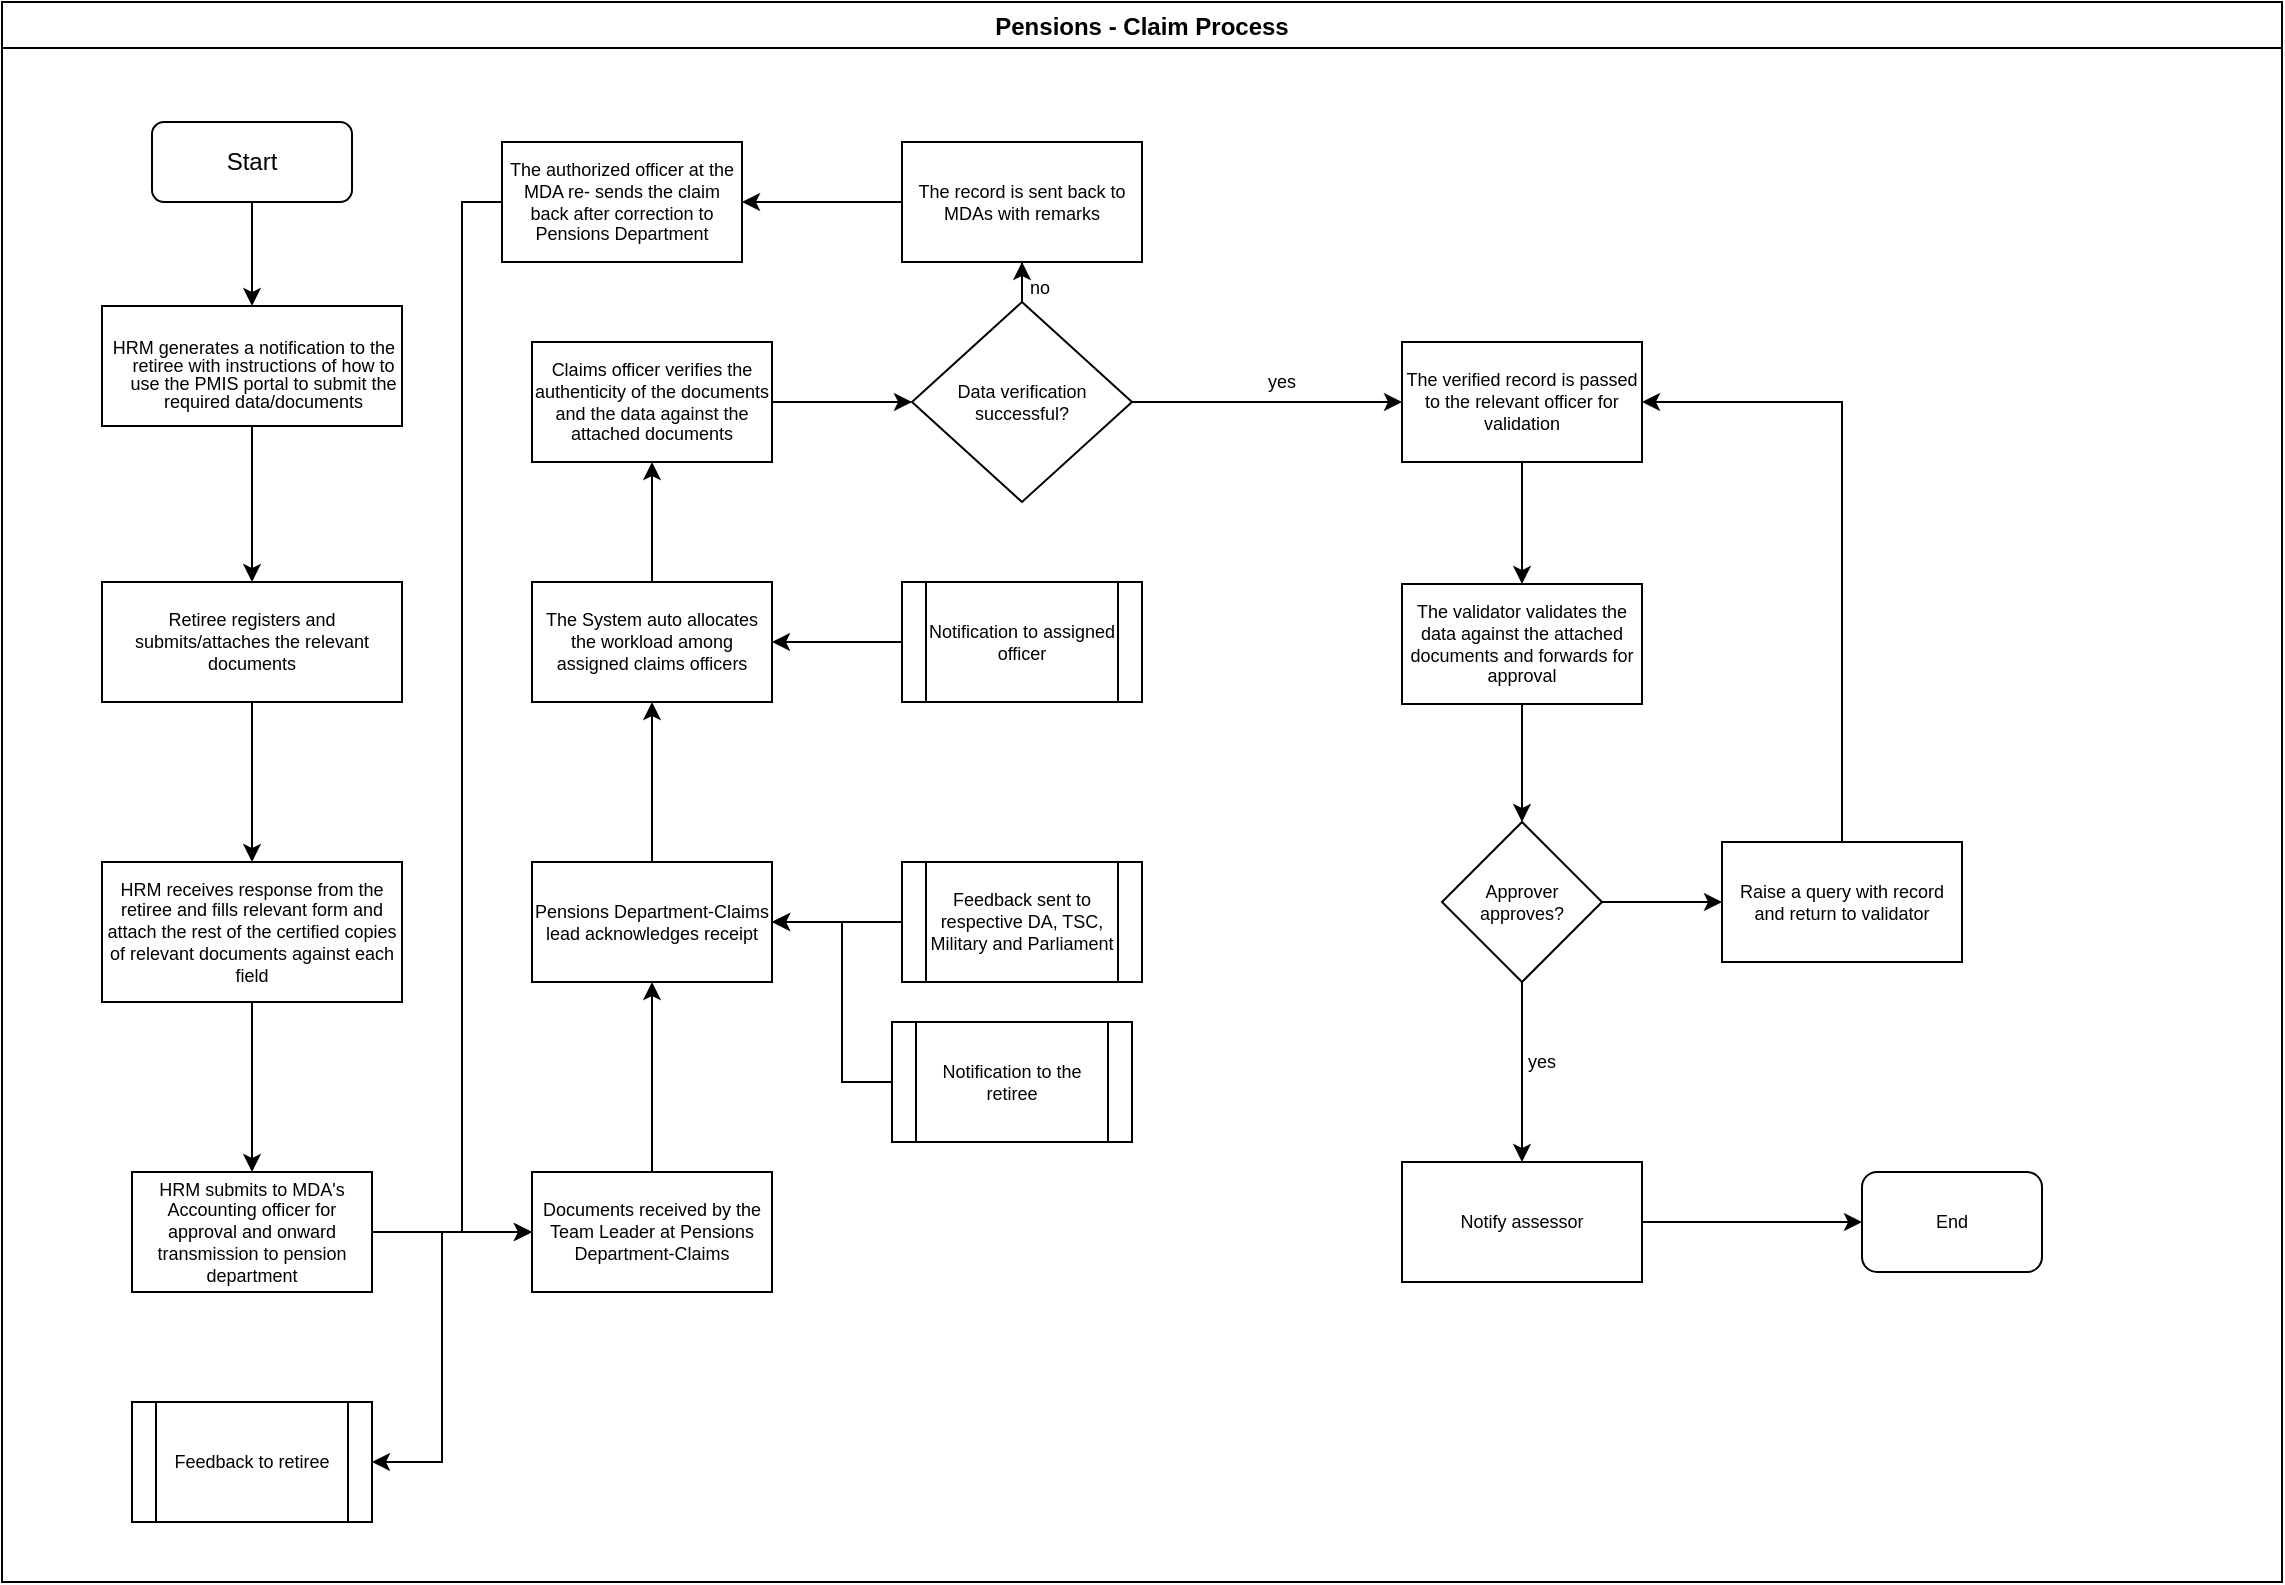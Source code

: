 <mxfile version="13.6.9" type="github">
  <diagram id="S6eaYhO7DILqes8hktr1" name="Page-1">
    <mxGraphModel dx="910" dy="1314" grid="1" gridSize="10" guides="1" tooltips="1" connect="1" arrows="1" fold="1" page="1" pageScale="1" pageWidth="1169" pageHeight="827" math="0" shadow="0">
      <root>
        <mxCell id="0" />
        <mxCell id="1" parent="0" />
        <mxCell id="n_buwFRzEqrQl2vI5yhV-1" value="Pensions - Claim Process" style="swimlane;" vertex="1" parent="1">
          <mxGeometry x="20" y="-10" width="1140" height="790" as="geometry" />
        </mxCell>
        <mxCell id="n_buwFRzEqrQl2vI5yhV-2" value="Start" style="rounded=1;whiteSpace=wrap;html=1;" vertex="1" parent="n_buwFRzEqrQl2vI5yhV-1">
          <mxGeometry x="75" y="60" width="100" height="40" as="geometry" />
        </mxCell>
        <mxCell id="n_buwFRzEqrQl2vI5yhV-3" value="&lt;p style=&quot;margin-left: 0.12in ; text-indent: -0.1in ; margin-bottom: 0in ; line-height: 100% ; font-size: 9px&quot; lang=&quot;en-US&quot;&gt;&lt;font style=&quot;font-size: 9px&quot; face=&quot;Trebuchet MS, Trebuchet MS, sans-serif&quot;&gt;&lt;font style=&quot;font-size: 9px&quot;&gt;HRM generates a notification to the retiree with instructions of how to use the PMIS  portal to submit the required data/documents&lt;/font&gt;&lt;/font&gt;&lt;/p&gt;" style="rounded=0;whiteSpace=wrap;html=1;fontSize=9;" vertex="1" parent="n_buwFRzEqrQl2vI5yhV-1">
          <mxGeometry x="50" y="152" width="150" height="60" as="geometry" />
        </mxCell>
        <mxCell id="n_buwFRzEqrQl2vI5yhV-5" value="" style="edgeStyle=orthogonalEdgeStyle;rounded=0;orthogonalLoop=1;jettySize=auto;html=1;entryX=0.5;entryY=0;entryDx=0;entryDy=0;" edge="1" parent="n_buwFRzEqrQl2vI5yhV-1" source="n_buwFRzEqrQl2vI5yhV-2" target="n_buwFRzEqrQl2vI5yhV-3">
          <mxGeometry relative="1" as="geometry">
            <mxPoint x="120" y="120" as="targetPoint" />
          </mxGeometry>
        </mxCell>
        <mxCell id="n_buwFRzEqrQl2vI5yhV-6" value="Retiree registers and submits/attaches the relevant documents" style="whiteSpace=wrap;html=1;rounded=0;fontSize=9;" vertex="1" parent="n_buwFRzEqrQl2vI5yhV-1">
          <mxGeometry x="50" y="290" width="150" height="60" as="geometry" />
        </mxCell>
        <mxCell id="n_buwFRzEqrQl2vI5yhV-7" value="" style="edgeStyle=orthogonalEdgeStyle;rounded=0;orthogonalLoop=1;jettySize=auto;html=1;fontSize=9;" edge="1" parent="n_buwFRzEqrQl2vI5yhV-1" source="n_buwFRzEqrQl2vI5yhV-3" target="n_buwFRzEqrQl2vI5yhV-6">
          <mxGeometry relative="1" as="geometry" />
        </mxCell>
        <mxCell id="n_buwFRzEqrQl2vI5yhV-17" value="Pensions Department-Claims lead acknowledges receipt" style="whiteSpace=wrap;html=1;rounded=0;fontSize=9;" vertex="1" parent="n_buwFRzEqrQl2vI5yhV-1">
          <mxGeometry x="265" y="430" width="120" height="60" as="geometry" />
        </mxCell>
        <mxCell id="n_buwFRzEqrQl2vI5yhV-19" value="Feedback sent to respective DA, TSC, Military and Parliament" style="shape=process;whiteSpace=wrap;html=1;backgroundOutline=1;fontSize=9;" vertex="1" parent="n_buwFRzEqrQl2vI5yhV-1">
          <mxGeometry x="450" y="430" width="120" height="60" as="geometry" />
        </mxCell>
        <mxCell id="n_buwFRzEqrQl2vI5yhV-21" value="" style="edgeStyle=orthogonalEdgeStyle;rounded=0;orthogonalLoop=1;jettySize=auto;html=1;fontSize=9;entryX=1;entryY=0.5;entryDx=0;entryDy=0;" edge="1" parent="n_buwFRzEqrQl2vI5yhV-1" source="n_buwFRzEqrQl2vI5yhV-19" target="n_buwFRzEqrQl2vI5yhV-17">
          <mxGeometry relative="1" as="geometry">
            <mxPoint x="390" y="460" as="targetPoint" />
          </mxGeometry>
        </mxCell>
        <mxCell id="n_buwFRzEqrQl2vI5yhV-22" value="Feedback to retiree" style="shape=process;whiteSpace=wrap;html=1;backgroundOutline=1;fontSize=9;" vertex="1" parent="n_buwFRzEqrQl2vI5yhV-1">
          <mxGeometry x="65" y="700" width="120" height="60" as="geometry" />
        </mxCell>
        <mxCell id="n_buwFRzEqrQl2vI5yhV-26" value="Notification to assigned officer" style="shape=process;whiteSpace=wrap;html=1;backgroundOutline=1;fontSize=9;" vertex="1" parent="n_buwFRzEqrQl2vI5yhV-1">
          <mxGeometry x="450" y="290" width="120" height="60" as="geometry" />
        </mxCell>
        <mxCell id="n_buwFRzEqrQl2vI5yhV-28" value="Notification to the retiree" style="shape=process;whiteSpace=wrap;html=1;backgroundOutline=1;fontSize=9;" vertex="1" parent="n_buwFRzEqrQl2vI5yhV-1">
          <mxGeometry x="445" y="510" width="120" height="60" as="geometry" />
        </mxCell>
        <mxCell id="n_buwFRzEqrQl2vI5yhV-30" value="" style="edgeStyle=orthogonalEdgeStyle;rounded=0;orthogonalLoop=1;jettySize=auto;html=1;fontSize=9;entryX=1;entryY=0.5;entryDx=0;entryDy=0;" edge="1" parent="n_buwFRzEqrQl2vI5yhV-1" source="n_buwFRzEqrQl2vI5yhV-28" target="n_buwFRzEqrQl2vI5yhV-17">
          <mxGeometry relative="1" as="geometry">
            <mxPoint x="365" y="540" as="targetPoint" />
            <Array as="points">
              <mxPoint x="420" y="540" />
              <mxPoint x="420" y="460" />
            </Array>
          </mxGeometry>
        </mxCell>
        <mxCell id="n_buwFRzEqrQl2vI5yhV-35" value="The verified record is passed to the relevant officer for validation" style="whiteSpace=wrap;html=1;rounded=0;fontSize=9;" vertex="1" parent="n_buwFRzEqrQl2vI5yhV-1">
          <mxGeometry x="700" y="170" width="120" height="60" as="geometry" />
        </mxCell>
        <mxCell id="n_buwFRzEqrQl2vI5yhV-39" value="yes" style="text;html=1;strokeColor=none;fillColor=none;align=center;verticalAlign=middle;whiteSpace=wrap;rounded=0;fontSize=9;" vertex="1" parent="n_buwFRzEqrQl2vI5yhV-1">
          <mxGeometry x="620" y="180" width="40" height="20" as="geometry" />
        </mxCell>
        <mxCell id="n_buwFRzEqrQl2vI5yhV-42" value="no" style="text;html=1;strokeColor=none;fillColor=none;align=center;verticalAlign=middle;whiteSpace=wrap;rounded=0;fontSize=9;" vertex="1" parent="n_buwFRzEqrQl2vI5yhV-1">
          <mxGeometry x="499" y="133" width="40" height="20" as="geometry" />
        </mxCell>
        <mxCell id="n_buwFRzEqrQl2vI5yhV-43" value="The record is sent back to MDAs with remarks" style="whiteSpace=wrap;html=1;rounded=0;fontSize=9;" vertex="1" parent="n_buwFRzEqrQl2vI5yhV-1">
          <mxGeometry x="450" y="70" width="120" height="60" as="geometry" />
        </mxCell>
        <mxCell id="n_buwFRzEqrQl2vI5yhV-31" value="Claims officer verifies the authenticity of the documents and the data against the attached documents" style="whiteSpace=wrap;html=1;rounded=0;fontSize=9;" vertex="1" parent="n_buwFRzEqrQl2vI5yhV-1">
          <mxGeometry x="265" y="170" width="120" height="60" as="geometry" />
        </mxCell>
        <mxCell id="n_buwFRzEqrQl2vI5yhV-33" value="Data verification successful?" style="rhombus;whiteSpace=wrap;html=1;rounded=0;fontSize=9;" vertex="1" parent="n_buwFRzEqrQl2vI5yhV-1">
          <mxGeometry x="455" y="150" width="110" height="100" as="geometry" />
        </mxCell>
        <mxCell id="n_buwFRzEqrQl2vI5yhV-34" value="" style="edgeStyle=orthogonalEdgeStyle;rounded=0;orthogonalLoop=1;jettySize=auto;html=1;fontSize=9;" edge="1" parent="n_buwFRzEqrQl2vI5yhV-1" source="n_buwFRzEqrQl2vI5yhV-31" target="n_buwFRzEqrQl2vI5yhV-33">
          <mxGeometry relative="1" as="geometry" />
        </mxCell>
        <mxCell id="n_buwFRzEqrQl2vI5yhV-36" value="" style="edgeStyle=orthogonalEdgeStyle;rounded=0;orthogonalLoop=1;jettySize=auto;html=1;fontSize=9;" edge="1" parent="n_buwFRzEqrQl2vI5yhV-1" source="n_buwFRzEqrQl2vI5yhV-33" target="n_buwFRzEqrQl2vI5yhV-35">
          <mxGeometry relative="1" as="geometry" />
        </mxCell>
        <mxCell id="n_buwFRzEqrQl2vI5yhV-44" value="" style="edgeStyle=orthogonalEdgeStyle;rounded=0;orthogonalLoop=1;jettySize=auto;html=1;fontSize=9;" edge="1" parent="n_buwFRzEqrQl2vI5yhV-1" source="n_buwFRzEqrQl2vI5yhV-33" target="n_buwFRzEqrQl2vI5yhV-43">
          <mxGeometry relative="1" as="geometry" />
        </mxCell>
        <mxCell id="n_buwFRzEqrQl2vI5yhV-54" value="Approver approves?" style="rhombus;whiteSpace=wrap;html=1;fontSize=9;" vertex="1" parent="n_buwFRzEqrQl2vI5yhV-1">
          <mxGeometry x="720" y="410" width="80" height="80" as="geometry" />
        </mxCell>
        <mxCell id="n_buwFRzEqrQl2vI5yhV-57" value="End" style="rounded=1;whiteSpace=wrap;html=1;fontSize=9;" vertex="1" parent="n_buwFRzEqrQl2vI5yhV-1">
          <mxGeometry x="930" y="585" width="90" height="50" as="geometry" />
        </mxCell>
        <mxCell id="n_buwFRzEqrQl2vI5yhV-60" value="yes" style="text;html=1;strokeColor=none;fillColor=none;align=center;verticalAlign=middle;whiteSpace=wrap;rounded=0;fontSize=9;" vertex="1" parent="n_buwFRzEqrQl2vI5yhV-1">
          <mxGeometry x="750" y="520" width="40" height="20" as="geometry" />
        </mxCell>
        <mxCell id="n_buwFRzEqrQl2vI5yhV-11" value="" style="edgeStyle=orthogonalEdgeStyle;rounded=0;orthogonalLoop=1;jettySize=auto;html=1;fontSize=9;" edge="1" parent="1" source="n_buwFRzEqrQl2vI5yhV-8" target="n_buwFRzEqrQl2vI5yhV-10">
          <mxGeometry relative="1" as="geometry" />
        </mxCell>
        <mxCell id="n_buwFRzEqrQl2vI5yhV-8" value="HRM receives response from the retiree and fills relevant form and attach the rest of the certified copies of relevant documents against each field" style="whiteSpace=wrap;html=1;rounded=0;fontSize=9;" vertex="1" parent="1">
          <mxGeometry x="70" y="420" width="150" height="70" as="geometry" />
        </mxCell>
        <mxCell id="n_buwFRzEqrQl2vI5yhV-9" value="" style="edgeStyle=orthogonalEdgeStyle;rounded=0;orthogonalLoop=1;jettySize=auto;html=1;fontSize=9;" edge="1" parent="1" source="n_buwFRzEqrQl2vI5yhV-6" target="n_buwFRzEqrQl2vI5yhV-8">
          <mxGeometry relative="1" as="geometry" />
        </mxCell>
        <mxCell id="n_buwFRzEqrQl2vI5yhV-16" value="" style="edgeStyle=orthogonalEdgeStyle;rounded=0;orthogonalLoop=1;jettySize=auto;html=1;fontSize=9;" edge="1" parent="1" source="n_buwFRzEqrQl2vI5yhV-10" target="n_buwFRzEqrQl2vI5yhV-15">
          <mxGeometry relative="1" as="geometry" />
        </mxCell>
        <mxCell id="n_buwFRzEqrQl2vI5yhV-10" value="HRM submits to MDA&#39;s Accounting officer for approval and onward transmission to pension department" style="whiteSpace=wrap;html=1;rounded=0;fontSize=9;" vertex="1" parent="1">
          <mxGeometry x="85" y="575" width="120" height="60" as="geometry" />
        </mxCell>
        <mxCell id="n_buwFRzEqrQl2vI5yhV-18" value="" style="edgeStyle=orthogonalEdgeStyle;rounded=0;orthogonalLoop=1;jettySize=auto;html=1;fontSize=9;" edge="1" parent="1" source="n_buwFRzEqrQl2vI5yhV-15" target="n_buwFRzEqrQl2vI5yhV-17">
          <mxGeometry relative="1" as="geometry" />
        </mxCell>
        <mxCell id="n_buwFRzEqrQl2vI5yhV-15" value="Documents received by the Team Leader at Pensions Department-Claims" style="whiteSpace=wrap;html=1;rounded=0;fontSize=9;" vertex="1" parent="1">
          <mxGeometry x="285" y="575" width="120" height="60" as="geometry" />
        </mxCell>
        <mxCell id="n_buwFRzEqrQl2vI5yhV-23" value="" style="edgeStyle=orthogonalEdgeStyle;rounded=0;orthogonalLoop=1;jettySize=auto;html=1;fontSize=9;exitX=1;exitY=0.5;exitDx=0;exitDy=0;entryX=1;entryY=0.5;entryDx=0;entryDy=0;" edge="1" parent="1" source="n_buwFRzEqrQl2vI5yhV-10" target="n_buwFRzEqrQl2vI5yhV-22">
          <mxGeometry relative="1" as="geometry">
            <mxPoint x="280" y="740" as="targetPoint" />
            <Array as="points">
              <mxPoint x="240" y="605" />
              <mxPoint x="240" y="720" />
            </Array>
          </mxGeometry>
        </mxCell>
        <mxCell id="n_buwFRzEqrQl2vI5yhV-32" value="" style="edgeStyle=orthogonalEdgeStyle;rounded=0;orthogonalLoop=1;jettySize=auto;html=1;fontSize=9;" edge="1" parent="1" source="n_buwFRzEqrQl2vI5yhV-24" target="n_buwFRzEqrQl2vI5yhV-31">
          <mxGeometry relative="1" as="geometry" />
        </mxCell>
        <mxCell id="n_buwFRzEqrQl2vI5yhV-24" value="The System auto allocates the workload among assigned claims officers" style="whiteSpace=wrap;html=1;rounded=0;fontSize=9;" vertex="1" parent="1">
          <mxGeometry x="285" y="280" width="120" height="60" as="geometry" />
        </mxCell>
        <mxCell id="n_buwFRzEqrQl2vI5yhV-25" value="" style="edgeStyle=orthogonalEdgeStyle;rounded=0;orthogonalLoop=1;jettySize=auto;html=1;fontSize=9;" edge="1" parent="1" source="n_buwFRzEqrQl2vI5yhV-17" target="n_buwFRzEqrQl2vI5yhV-24">
          <mxGeometry relative="1" as="geometry" />
        </mxCell>
        <mxCell id="n_buwFRzEqrQl2vI5yhV-27" value="" style="edgeStyle=orthogonalEdgeStyle;rounded=0;orthogonalLoop=1;jettySize=auto;html=1;fontSize=9;" edge="1" parent="1" source="n_buwFRzEqrQl2vI5yhV-26" target="n_buwFRzEqrQl2vI5yhV-24">
          <mxGeometry relative="1" as="geometry" />
        </mxCell>
        <mxCell id="n_buwFRzEqrQl2vI5yhV-48" value="" style="edgeStyle=orthogonalEdgeStyle;rounded=0;orthogonalLoop=1;jettySize=auto;html=1;fontSize=9;entryX=0;entryY=0.5;entryDx=0;entryDy=0;" edge="1" parent="1" source="n_buwFRzEqrQl2vI5yhV-45" target="n_buwFRzEqrQl2vI5yhV-15">
          <mxGeometry relative="1" as="geometry">
            <mxPoint x="190" y="90" as="targetPoint" />
            <Array as="points">
              <mxPoint x="250" y="90" />
              <mxPoint x="250" y="605" />
            </Array>
          </mxGeometry>
        </mxCell>
        <mxCell id="n_buwFRzEqrQl2vI5yhV-45" value="The authorized officer at the MDA re- sends the claim back after correction to Pensions Department" style="whiteSpace=wrap;html=1;rounded=0;fontSize=9;" vertex="1" parent="1">
          <mxGeometry x="270" y="60" width="120" height="60" as="geometry" />
        </mxCell>
        <mxCell id="n_buwFRzEqrQl2vI5yhV-46" value="" style="edgeStyle=orthogonalEdgeStyle;rounded=0;orthogonalLoop=1;jettySize=auto;html=1;fontSize=9;" edge="1" parent="1" source="n_buwFRzEqrQl2vI5yhV-43" target="n_buwFRzEqrQl2vI5yhV-45">
          <mxGeometry relative="1" as="geometry" />
        </mxCell>
        <mxCell id="n_buwFRzEqrQl2vI5yhV-53" value="" style="edgeStyle=orthogonalEdgeStyle;rounded=0;orthogonalLoop=1;jettySize=auto;html=1;fontSize=9;entryX=0.5;entryY=0;entryDx=0;entryDy=0;" edge="1" parent="1" source="n_buwFRzEqrQl2vI5yhV-50" target="n_buwFRzEqrQl2vI5yhV-54">
          <mxGeometry relative="1" as="geometry">
            <mxPoint x="730" y="410" as="targetPoint" />
          </mxGeometry>
        </mxCell>
        <mxCell id="n_buwFRzEqrQl2vI5yhV-50" value="The validator validates the data against the attached documents and forwards for approval" style="whiteSpace=wrap;html=1;rounded=0;fontSize=9;" vertex="1" parent="1">
          <mxGeometry x="720" y="281" width="120" height="60" as="geometry" />
        </mxCell>
        <mxCell id="n_buwFRzEqrQl2vI5yhV-51" value="" style="edgeStyle=orthogonalEdgeStyle;rounded=0;orthogonalLoop=1;jettySize=auto;html=1;fontSize=9;" edge="1" parent="1" source="n_buwFRzEqrQl2vI5yhV-35" target="n_buwFRzEqrQl2vI5yhV-50">
          <mxGeometry relative="1" as="geometry" />
        </mxCell>
        <mxCell id="n_buwFRzEqrQl2vI5yhV-59" value="" style="edgeStyle=orthogonalEdgeStyle;rounded=0;orthogonalLoop=1;jettySize=auto;html=1;fontSize=9;entryX=0;entryY=0.5;entryDx=0;entryDy=0;" edge="1" parent="1" source="n_buwFRzEqrQl2vI5yhV-55" target="n_buwFRzEqrQl2vI5yhV-57">
          <mxGeometry relative="1" as="geometry">
            <mxPoint x="920" y="600" as="targetPoint" />
          </mxGeometry>
        </mxCell>
        <mxCell id="n_buwFRzEqrQl2vI5yhV-55" value="Notify assessor" style="whiteSpace=wrap;html=1;fontSize=9;" vertex="1" parent="1">
          <mxGeometry x="720" y="570" width="120" height="60" as="geometry" />
        </mxCell>
        <mxCell id="n_buwFRzEqrQl2vI5yhV-56" value="" style="edgeStyle=orthogonalEdgeStyle;rounded=0;orthogonalLoop=1;jettySize=auto;html=1;fontSize=9;" edge="1" parent="1" source="n_buwFRzEqrQl2vI5yhV-54" target="n_buwFRzEqrQl2vI5yhV-55">
          <mxGeometry relative="1" as="geometry" />
        </mxCell>
        <mxCell id="n_buwFRzEqrQl2vI5yhV-64" value="" style="edgeStyle=orthogonalEdgeStyle;rounded=0;orthogonalLoop=1;jettySize=auto;html=1;fontSize=9;entryX=1;entryY=0.5;entryDx=0;entryDy=0;" edge="1" parent="1" source="n_buwFRzEqrQl2vI5yhV-61" target="n_buwFRzEqrQl2vI5yhV-35">
          <mxGeometry relative="1" as="geometry">
            <mxPoint x="940" y="330" as="targetPoint" />
            <Array as="points">
              <mxPoint x="940" y="190" />
            </Array>
          </mxGeometry>
        </mxCell>
        <mxCell id="n_buwFRzEqrQl2vI5yhV-61" value="Raise a query with record and return to validator" style="whiteSpace=wrap;html=1;fontSize=9;" vertex="1" parent="1">
          <mxGeometry x="880" y="410" width="120" height="60" as="geometry" />
        </mxCell>
        <mxCell id="n_buwFRzEqrQl2vI5yhV-62" value="" style="edgeStyle=orthogonalEdgeStyle;rounded=0;orthogonalLoop=1;jettySize=auto;html=1;fontSize=9;" edge="1" parent="1" source="n_buwFRzEqrQl2vI5yhV-54" target="n_buwFRzEqrQl2vI5yhV-61">
          <mxGeometry relative="1" as="geometry" />
        </mxCell>
      </root>
    </mxGraphModel>
  </diagram>
</mxfile>
